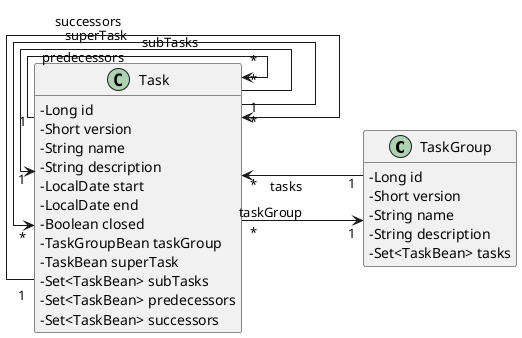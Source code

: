 @startuml

left to right direction
hide methods
skinparam Linetype ortho
skinparam classAttributeIconSize 0

class TaskGroup
{
    - Long id
    - Short version
    - String name
    - String description
    - Set<TaskBean> tasks
}

class Task
{
    - Long id
    - Short version
    - String name
    - String description
    - LocalDate start
    - LocalDate end
    - Boolean closed
    - TaskGroupBean taskGroup
    - TaskBean superTask
    - Set<TaskBean> subTasks
    - Set<TaskBean> predecessors
    - Set<TaskBean> successors
}

TaskGroup "1" ---> "*" Task      : tasks
Task      "*" ---> "1" TaskGroup : taskGroup

Task "1" --down-->  "*" Task : subTasks
Task "*" --up-->    "1" Task : superTask
Task "1" --left-->  "*" Task : predecessors
Task "1" --right--> "*" Task : successors

@enduml